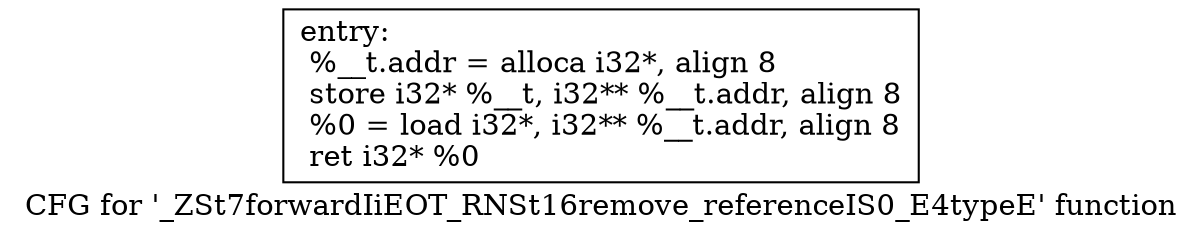 digraph "CFG for '_ZSt7forwardIiEOT_RNSt16remove_referenceIS0_E4typeE' function" {
	label="CFG for '_ZSt7forwardIiEOT_RNSt16remove_referenceIS0_E4typeE' function";

	Node0x5e905d0 [shape=record,label="{entry:\l  %__t.addr = alloca i32*, align 8\l  store i32* %__t, i32** %__t.addr, align 8\l  %0 = load i32*, i32** %__t.addr, align 8\l  ret i32* %0\l}"];
}
